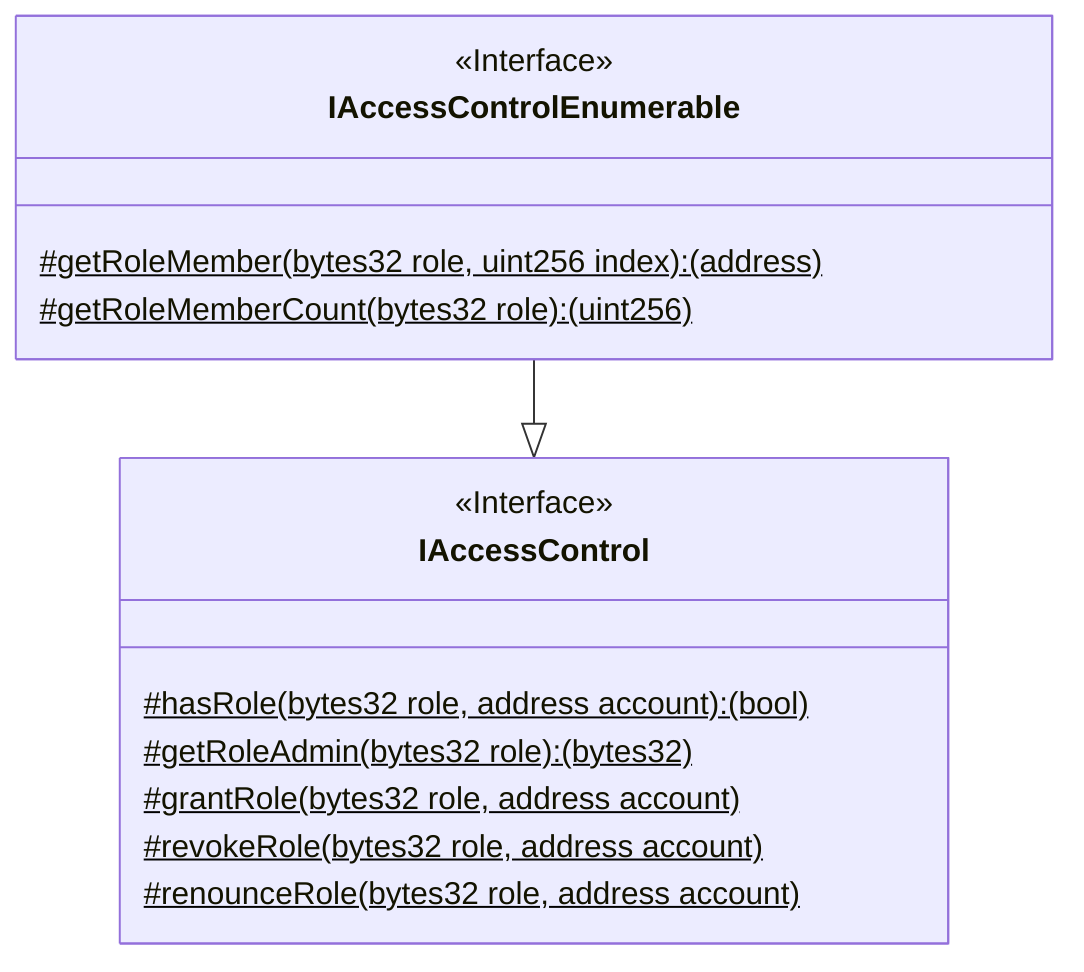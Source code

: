 classDiagram
  %% 261:966:1
  class IAccessControlEnumerable {
    <<Interface>>
    #getRoleMember(bytes32 role, uint256 index): (address)$
    #getRoleMemberCount(bytes32 role): (uint256)$
  }
  
  IAccessControlEnumerable --|> IAccessControl
  
  %% 209:2710:0
  class IAccessControl {
    <<Interface>>
    #hasRole(bytes32 role, address account): (bool)$
    #getRoleAdmin(bytes32 role): (bytes32)$
    #grantRole(bytes32 role, address account)$
    #revokeRole(bytes32 role, address account)$
    #renounceRole(bytes32 role, address account)$
  }
